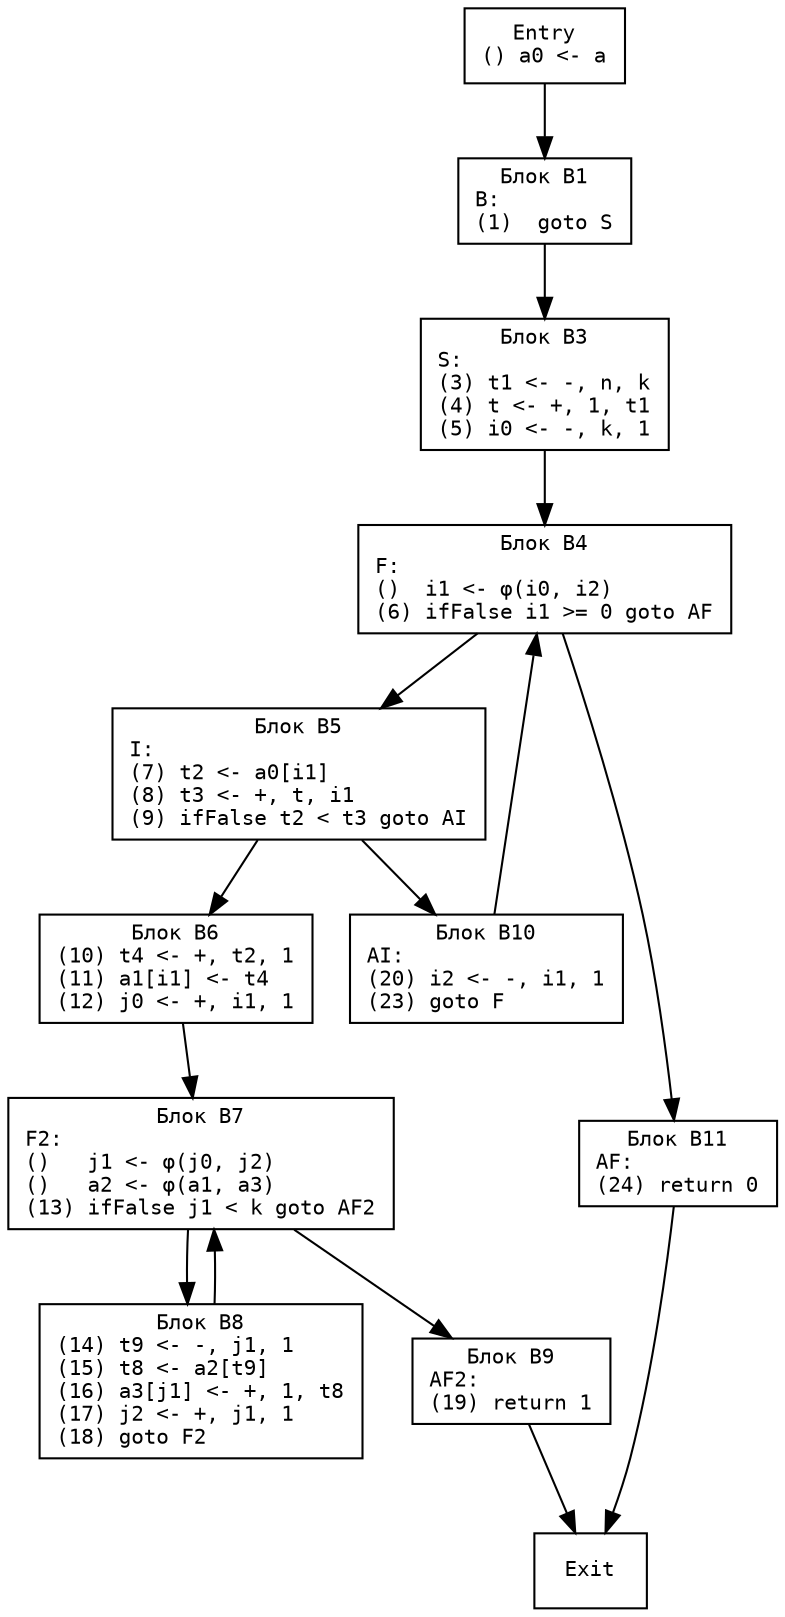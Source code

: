 digraph G{
  node [shape=box, fontname=Courier, fontsize=10];
  Entry [label="Entry\n() a0 <- a\l"]

  B1 [label="Блок B1\nB:\l(1)  goto S\l"]
  B3 [label="Блок B3\nS:\l(3) t1 <- -, n, k\l(4) t <- +, 1, t1\l(5) i0 <- -, k, 1\l"]
  B4 [label="Блок B4\nF:\l()  i1 <- φ(i0, i2)\l(6) ifFalse i1 >= 0 goto AF\l"]
  B5 [label="Блок B5\nI:\l(7) t2 <- a0[i1]\l(8) t3 <- +, t, i1\l(9) ifFalse t2 < t3 goto AI\l"]
  B6 [label="Блок B6\n(10) t4 <- +, t2, 1\l(11) a1[i1] <- t4\l(12) j0 <- +, i1, 1\l"]
  B7 [label="Блок B7\nF2:\l()   j1 <- φ(j0, j2)\l()   a2 <- φ(a1, a3)\l(13) ifFalse j1 < k goto AF2\l"]
  B8 [label="Блок B8\n(14) t9 <- -, j1, 1\l(15) t8 <- a2[t9]\l(16) a3[j1] <- +, 1, t8\l(17) j2 <- +, j1, 1\l(18) goto F2\l"]
  B9 [label="Блок B9\nAF2:\l(19) return 1\l"]
  B10 [label="Блок B10\nAI:\l(20) i2 <- -, i1, 1\l(23) goto F\l"]
  B11 [label="Блок B11\nAF:\l(24) return 0\l"]

  Exit [ label = "Exit" ]

  Entry -> B1
  B1 -> B3
  B3 -> B4
  B4 -> B5
  B5 -> B6
  B6 -> B7
  B7 -> B8
  B8 -> B7
  B7 -> B9
  B9 -> Exit
  B5 -> B10
  B10 -> B4
  B4 -> B11
  B11 -> Exit
}
